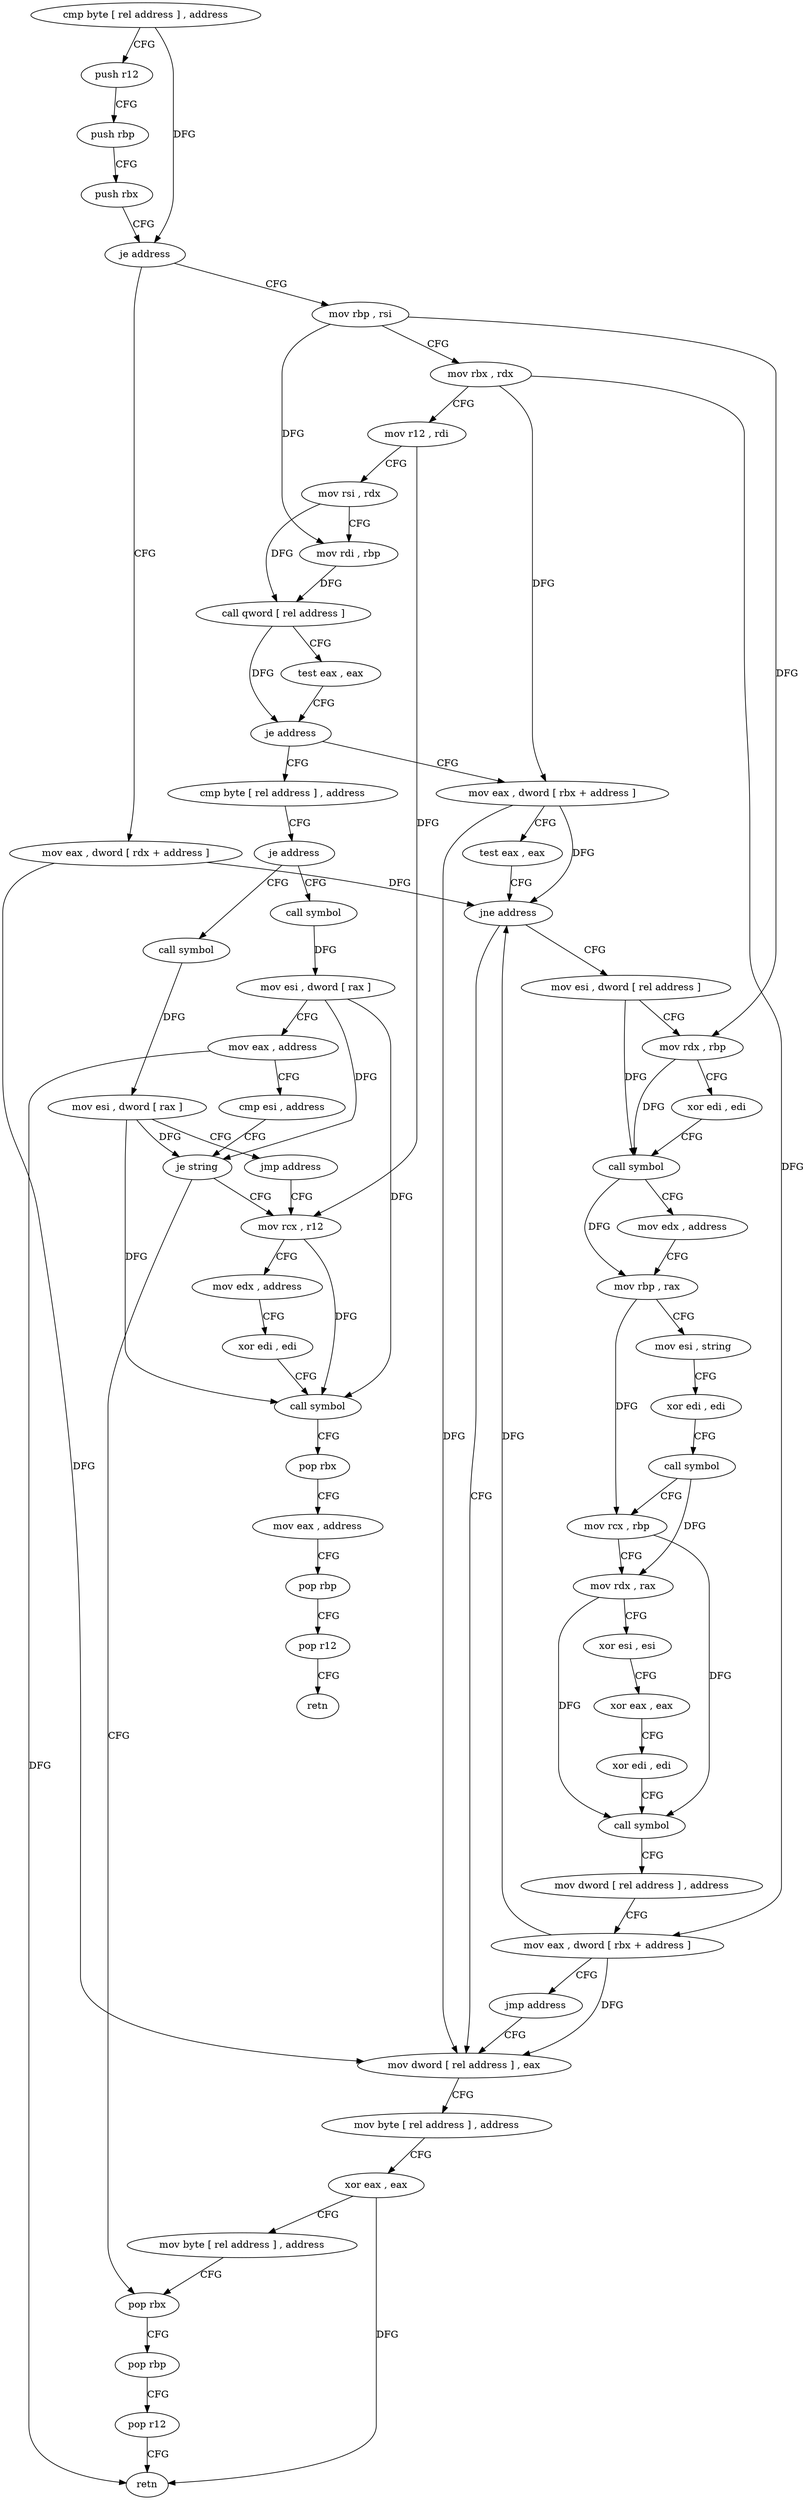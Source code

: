 digraph "func" {
"4231136" [label = "cmp byte [ rel address ] , address" ]
"4231143" [label = "push r12" ]
"4231145" [label = "push rbp" ]
"4231146" [label = "push rbx" ]
"4231147" [label = "je address" ]
"4231184" [label = "mov rbp , rsi" ]
"4231149" [label = "mov eax , dword [ rdx + address ]" ]
"4231187" [label = "mov rbx , rdx" ]
"4231190" [label = "mov r12 , rdi" ]
"4231193" [label = "mov rsi , rdx" ]
"4231196" [label = "mov rdi , rbp" ]
"4231199" [label = "call qword [ rel address ]" ]
"4231205" [label = "test eax , eax" ]
"4231207" [label = "je address" ]
"4231264" [label = "mov eax , dword [ rbx + address ]" ]
"4231209" [label = "cmp byte [ rel address ] , address" ]
"4231152" [label = "mov dword [ rel address ] , eax" ]
"4231267" [label = "test eax , eax" ]
"4231269" [label = "jne address" ]
"4231271" [label = "mov esi , dword [ rel address ]" ]
"4231216" [label = "je address" ]
"4231342" [label = "call symbol" ]
"4231218" [label = "call symbol" ]
"4231158" [label = "mov byte [ rel address ] , address" ]
"4231165" [label = "xor eax , eax" ]
"4231167" [label = "mov byte [ rel address ] , address" ]
"4231174" [label = "pop rbx" ]
"4231277" [label = "mov rdx , rbp" ]
"4231280" [label = "xor edi , edi" ]
"4231282" [label = "call symbol" ]
"4231287" [label = "mov edx , address" ]
"4231292" [label = "mov rbp , rax" ]
"4231295" [label = "mov esi , string" ]
"4231300" [label = "xor edi , edi" ]
"4231302" [label = "call symbol" ]
"4231307" [label = "mov rcx , rbp" ]
"4231310" [label = "mov rdx , rax" ]
"4231313" [label = "xor esi , esi" ]
"4231315" [label = "xor eax , eax" ]
"4231317" [label = "xor edi , edi" ]
"4231319" [label = "call symbol" ]
"4231324" [label = "mov dword [ rel address ] , address" ]
"4231334" [label = "mov eax , dword [ rbx + address ]" ]
"4231337" [label = "jmp address" ]
"4231347" [label = "mov esi , dword [ rax ]" ]
"4231349" [label = "jmp address" ]
"4231235" [label = "mov rcx , r12" ]
"4231223" [label = "mov esi , dword [ rax ]" ]
"4231225" [label = "mov eax , address" ]
"4231230" [label = "cmp esi , address" ]
"4231233" [label = "je string" ]
"4231238" [label = "mov edx , address" ]
"4231243" [label = "xor edi , edi" ]
"4231245" [label = "call symbol" ]
"4231250" [label = "pop rbx" ]
"4231251" [label = "mov eax , address" ]
"4231256" [label = "pop rbp" ]
"4231257" [label = "pop r12" ]
"4231259" [label = "retn" ]
"4231175" [label = "pop rbp" ]
"4231176" [label = "pop r12" ]
"4231178" [label = "retn" ]
"4231136" -> "4231143" [ label = "CFG" ]
"4231136" -> "4231147" [ label = "DFG" ]
"4231143" -> "4231145" [ label = "CFG" ]
"4231145" -> "4231146" [ label = "CFG" ]
"4231146" -> "4231147" [ label = "CFG" ]
"4231147" -> "4231184" [ label = "CFG" ]
"4231147" -> "4231149" [ label = "CFG" ]
"4231184" -> "4231187" [ label = "CFG" ]
"4231184" -> "4231196" [ label = "DFG" ]
"4231184" -> "4231277" [ label = "DFG" ]
"4231149" -> "4231152" [ label = "DFG" ]
"4231149" -> "4231269" [ label = "DFG" ]
"4231187" -> "4231190" [ label = "CFG" ]
"4231187" -> "4231264" [ label = "DFG" ]
"4231187" -> "4231334" [ label = "DFG" ]
"4231190" -> "4231193" [ label = "CFG" ]
"4231190" -> "4231235" [ label = "DFG" ]
"4231193" -> "4231196" [ label = "CFG" ]
"4231193" -> "4231199" [ label = "DFG" ]
"4231196" -> "4231199" [ label = "DFG" ]
"4231199" -> "4231205" [ label = "CFG" ]
"4231199" -> "4231207" [ label = "DFG" ]
"4231205" -> "4231207" [ label = "CFG" ]
"4231207" -> "4231264" [ label = "CFG" ]
"4231207" -> "4231209" [ label = "CFG" ]
"4231264" -> "4231267" [ label = "CFG" ]
"4231264" -> "4231269" [ label = "DFG" ]
"4231264" -> "4231152" [ label = "DFG" ]
"4231209" -> "4231216" [ label = "CFG" ]
"4231152" -> "4231158" [ label = "CFG" ]
"4231267" -> "4231269" [ label = "CFG" ]
"4231269" -> "4231152" [ label = "CFG" ]
"4231269" -> "4231271" [ label = "CFG" ]
"4231271" -> "4231277" [ label = "CFG" ]
"4231271" -> "4231282" [ label = "DFG" ]
"4231216" -> "4231342" [ label = "CFG" ]
"4231216" -> "4231218" [ label = "CFG" ]
"4231342" -> "4231347" [ label = "DFG" ]
"4231218" -> "4231223" [ label = "DFG" ]
"4231158" -> "4231165" [ label = "CFG" ]
"4231165" -> "4231167" [ label = "CFG" ]
"4231165" -> "4231178" [ label = "DFG" ]
"4231167" -> "4231174" [ label = "CFG" ]
"4231174" -> "4231175" [ label = "CFG" ]
"4231277" -> "4231280" [ label = "CFG" ]
"4231277" -> "4231282" [ label = "DFG" ]
"4231280" -> "4231282" [ label = "CFG" ]
"4231282" -> "4231287" [ label = "CFG" ]
"4231282" -> "4231292" [ label = "DFG" ]
"4231287" -> "4231292" [ label = "CFG" ]
"4231292" -> "4231295" [ label = "CFG" ]
"4231292" -> "4231307" [ label = "DFG" ]
"4231295" -> "4231300" [ label = "CFG" ]
"4231300" -> "4231302" [ label = "CFG" ]
"4231302" -> "4231307" [ label = "CFG" ]
"4231302" -> "4231310" [ label = "DFG" ]
"4231307" -> "4231310" [ label = "CFG" ]
"4231307" -> "4231319" [ label = "DFG" ]
"4231310" -> "4231313" [ label = "CFG" ]
"4231310" -> "4231319" [ label = "DFG" ]
"4231313" -> "4231315" [ label = "CFG" ]
"4231315" -> "4231317" [ label = "CFG" ]
"4231317" -> "4231319" [ label = "CFG" ]
"4231319" -> "4231324" [ label = "CFG" ]
"4231324" -> "4231334" [ label = "CFG" ]
"4231334" -> "4231337" [ label = "CFG" ]
"4231334" -> "4231269" [ label = "DFG" ]
"4231334" -> "4231152" [ label = "DFG" ]
"4231337" -> "4231152" [ label = "CFG" ]
"4231347" -> "4231349" [ label = "CFG" ]
"4231347" -> "4231233" [ label = "DFG" ]
"4231347" -> "4231245" [ label = "DFG" ]
"4231349" -> "4231235" [ label = "CFG" ]
"4231235" -> "4231238" [ label = "CFG" ]
"4231235" -> "4231245" [ label = "DFG" ]
"4231223" -> "4231225" [ label = "CFG" ]
"4231223" -> "4231233" [ label = "DFG" ]
"4231223" -> "4231245" [ label = "DFG" ]
"4231225" -> "4231230" [ label = "CFG" ]
"4231225" -> "4231178" [ label = "DFG" ]
"4231230" -> "4231233" [ label = "CFG" ]
"4231233" -> "4231174" [ label = "CFG" ]
"4231233" -> "4231235" [ label = "CFG" ]
"4231238" -> "4231243" [ label = "CFG" ]
"4231243" -> "4231245" [ label = "CFG" ]
"4231245" -> "4231250" [ label = "CFG" ]
"4231250" -> "4231251" [ label = "CFG" ]
"4231251" -> "4231256" [ label = "CFG" ]
"4231256" -> "4231257" [ label = "CFG" ]
"4231257" -> "4231259" [ label = "CFG" ]
"4231175" -> "4231176" [ label = "CFG" ]
"4231176" -> "4231178" [ label = "CFG" ]
}
